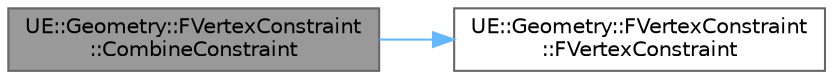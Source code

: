digraph "UE::Geometry::FVertexConstraint::CombineConstraint"
{
 // INTERACTIVE_SVG=YES
 // LATEX_PDF_SIZE
  bgcolor="transparent";
  edge [fontname=Helvetica,fontsize=10,labelfontname=Helvetica,labelfontsize=10];
  node [fontname=Helvetica,fontsize=10,shape=box,height=0.2,width=0.4];
  rankdir="LR";
  Node1 [id="Node000001",label="UE::Geometry::FVertexConstraint\l::CombineConstraint",height=0.2,width=0.4,color="gray40", fillcolor="grey60", style="filled", fontcolor="black",tooltip="Combine the incoming constraint with this constraint."];
  Node1 -> Node2 [id="edge1_Node000001_Node000002",color="steelblue1",style="solid",tooltip=" "];
  Node2 [id="Node000002",label="UE::Geometry::FVertexConstraint\l::FVertexConstraint",height=0.2,width=0.4,color="grey40", fillcolor="white", style="filled",URL="$dd/df5/structUE_1_1Geometry_1_1FVertexConstraint.html#a013b287c1dc8969c6183f38739b78b7a",tooltip=" "];
}
